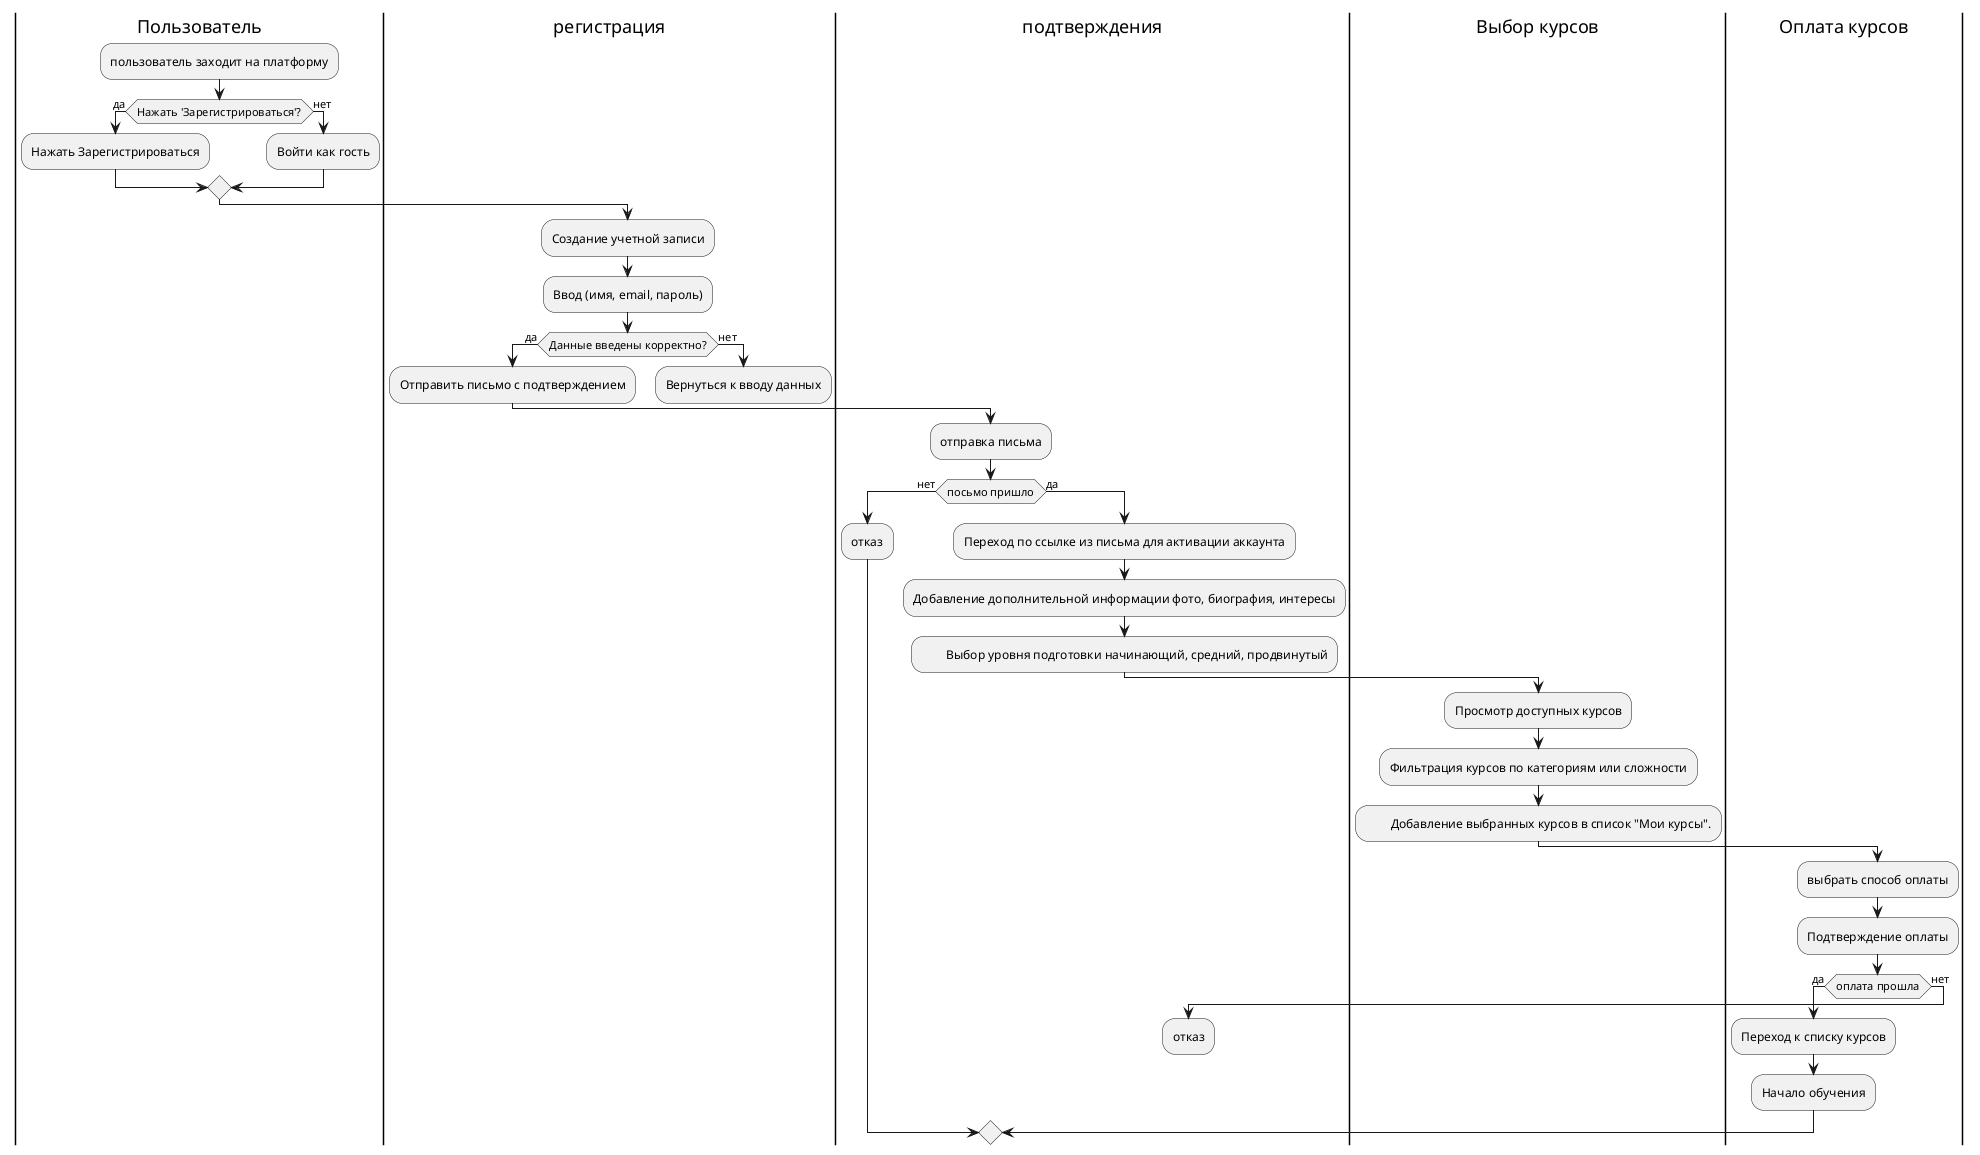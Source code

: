 @startuml
|Пользователь|
:пользователь заходит на платформу;
if (Нажать 'Зарегистрироваться'?) then (да)
    :Нажать Зарегистрироваться;
else (нет)
    :Войти как гость;
endif
|регистрация|
:Создание учетной записи;
:Ввод (имя, email, пароль);
if (Данные введены корректно?) then (да)
    :Отправить письмо с подтверждением;
else (нет)
    :Вернуться к вводу данных;
    kill
endif
|подтверждения|
:отправка письма; 
if (посьмо пришло) then (нет)
    :отказ;
else (да)
:Переход по ссылке из письма для активации аккаунта;
:Добавление дополнительной информации фото, биография, интересы;
:	Выбор уровня подготовки начинающий, средний, продвинутый;
|Выбор курсов|
:Просмотр доступных курсов;
:Фильтрация курсов по категориям или сложности;
:  	Добавление выбранных курсов в список "Мои курсы".;
|Оплата курсов|
:выбрать способ оплаты;
:Подтверждение оплаты;
if (оплата прошла) then (да)
   :Переход к списку курсов;  
   :Начало обучения;
else (нет)
|подтверждения|
    :отказ;
    kill
@enduml
